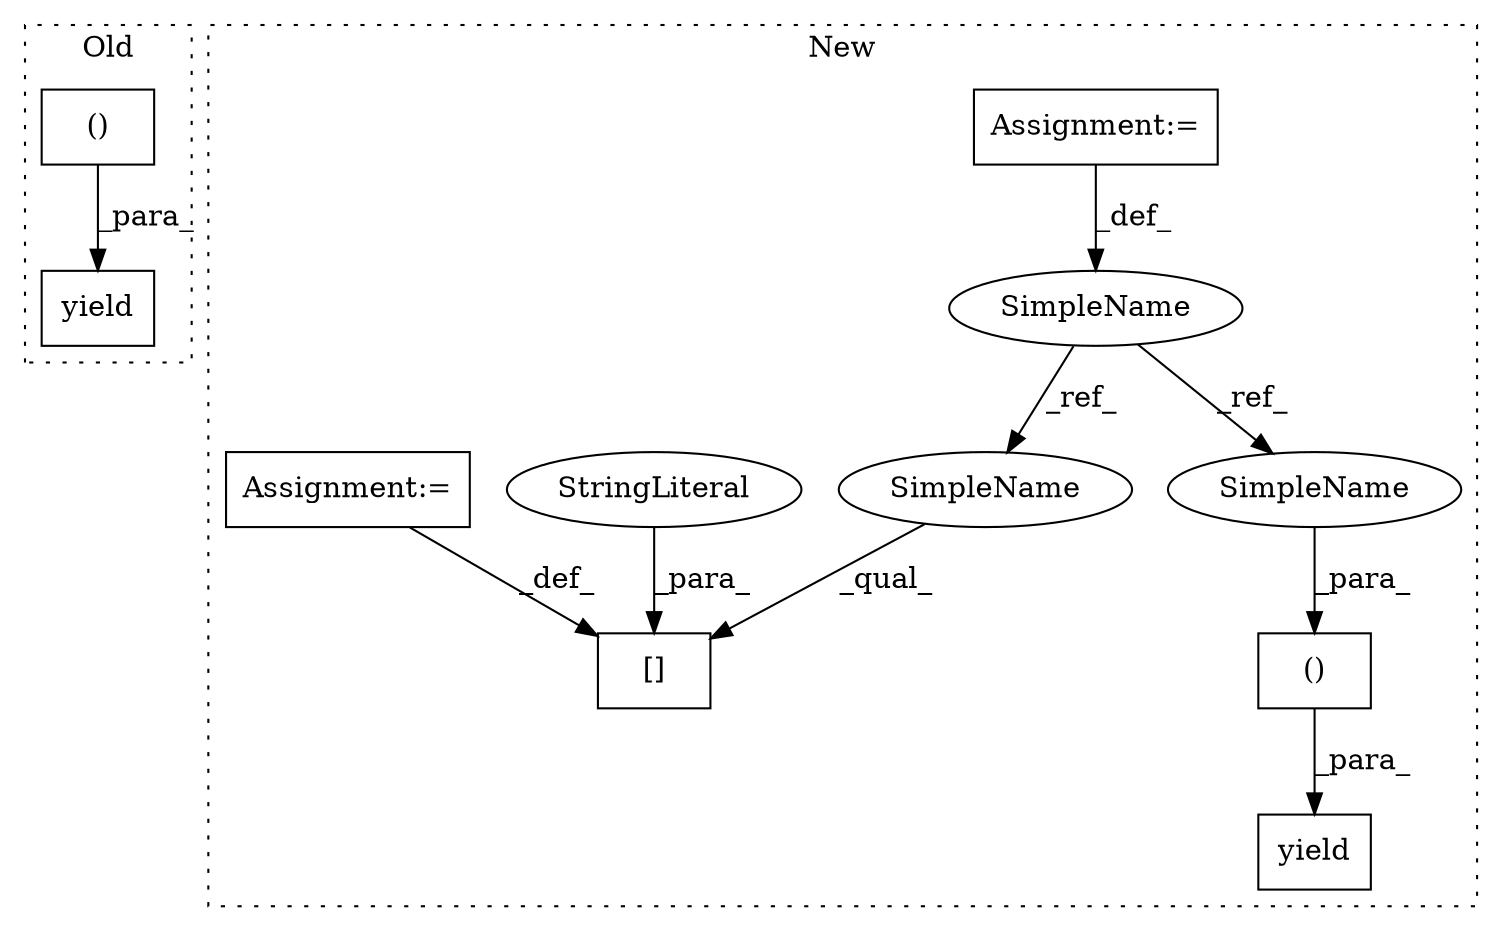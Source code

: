 digraph G {
subgraph cluster0 {
1 [label="yield" a="112" s="9298" l="12" shape="box"];
6 [label="()" a="106" s="9310" l="152" shape="box"];
label = "Old";
style="dotted";
}
subgraph cluster1 {
2 [label="[]" a="2" s="9652,9667" l="9,1" shape="box"];
3 [label="Assignment:=" a="7" s="8067" l="1" shape="box"];
4 [label="StringLiteral" a="45" s="9661" l="6" shape="ellipse"];
5 [label="yield" a="112" s="9811" l="12" shape="box"];
7 [label="()" a="106" s="9823" l="24" shape="box"];
8 [label="SimpleName" a="42" s="8205" l="8" shape="ellipse"];
9 [label="Assignment:=" a="7" s="9668" l="1" shape="box"];
10 [label="SimpleName" a="42" s="9652" l="8" shape="ellipse"];
11 [label="SimpleName" a="42" s="9839" l="8" shape="ellipse"];
label = "New";
style="dotted";
}
3 -> 8 [label="_def_"];
4 -> 2 [label="_para_"];
6 -> 1 [label="_para_"];
7 -> 5 [label="_para_"];
8 -> 11 [label="_ref_"];
8 -> 10 [label="_ref_"];
9 -> 2 [label="_def_"];
10 -> 2 [label="_qual_"];
11 -> 7 [label="_para_"];
}
